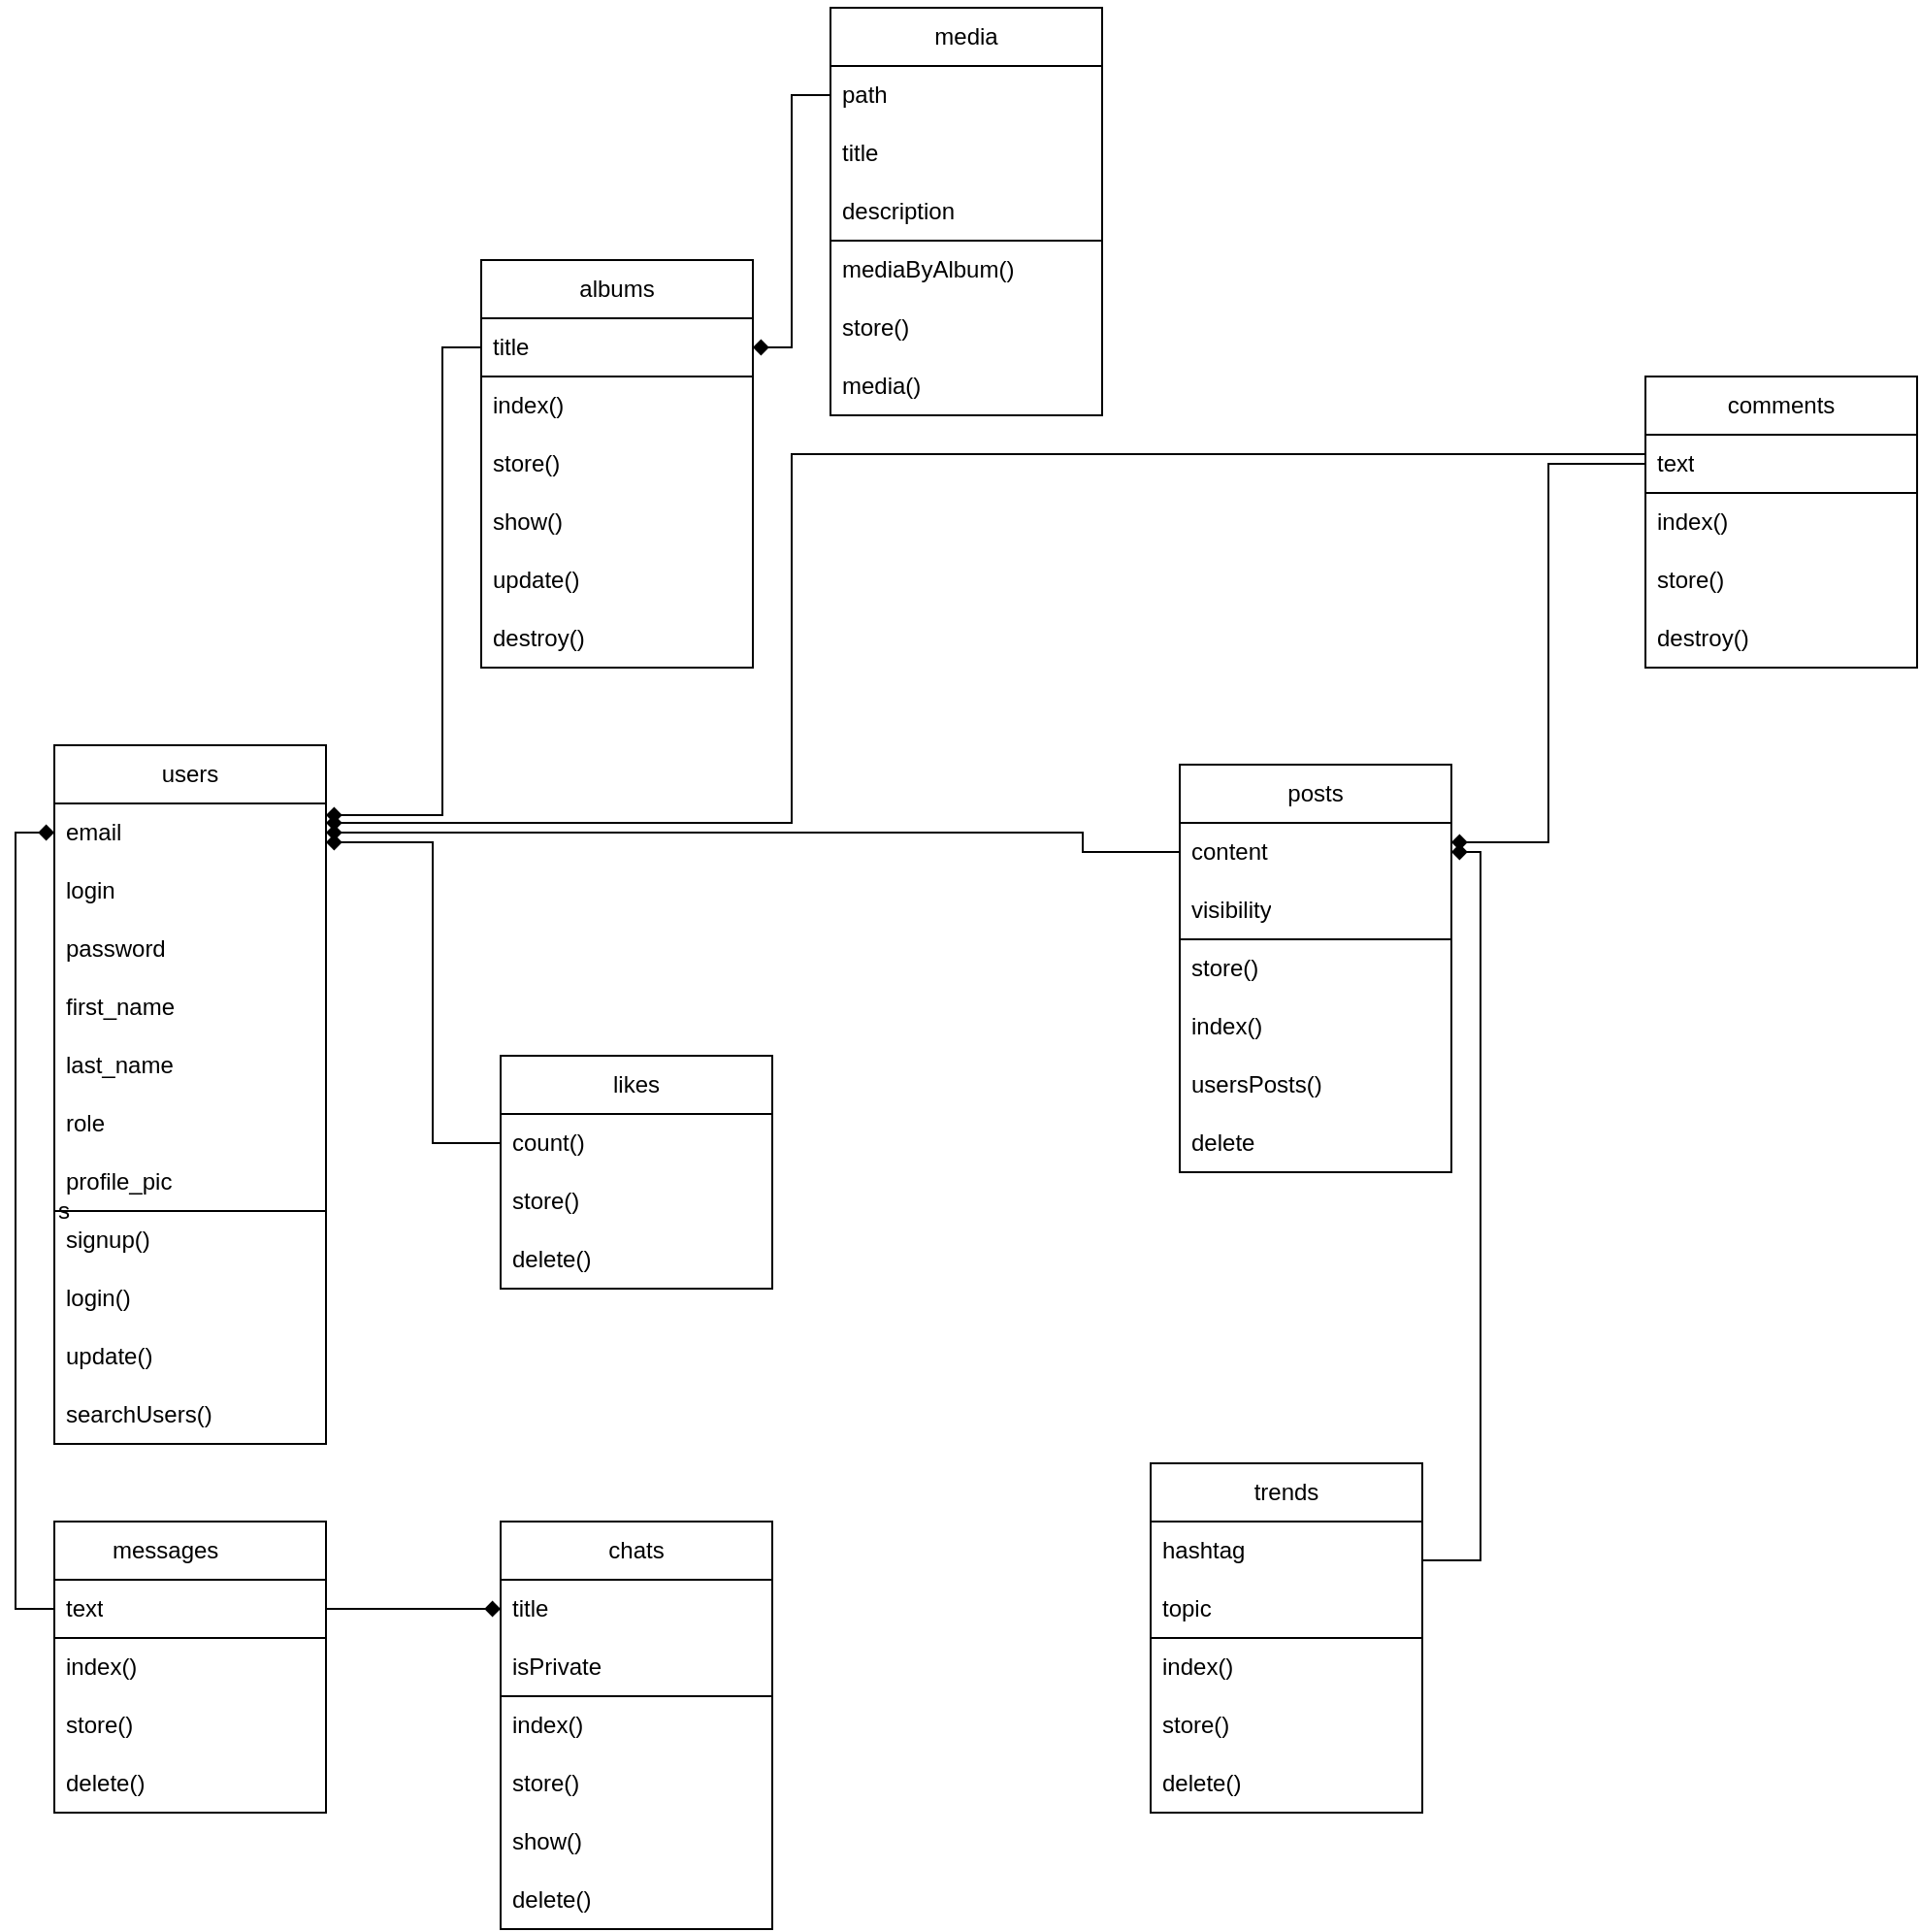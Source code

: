 <mxfile version="21.5.2" type="github">
  <diagram name="Страница 1" id="euu9qZain_rxDdFMZF5m">
    <mxGraphModel dx="2508" dy="840" grid="1" gridSize="10" guides="1" tooltips="1" connect="1" arrows="1" fold="1" page="1" pageScale="1" pageWidth="850" pageHeight="1100" math="0" shadow="0">
      <root>
        <mxCell id="0" />
        <mxCell id="1" parent="0" />
        <mxCell id="dlXLkJdsyIAB5TMxEoQj-55" value="users" style="swimlane;fontStyle=0;childLayout=stackLayout;horizontal=1;startSize=30;horizontalStack=0;resizeParent=1;resizeParentMax=0;resizeLast=0;collapsible=1;marginBottom=0;whiteSpace=wrap;html=1;" vertex="1" parent="1">
          <mxGeometry x="-210" y="520" width="140" height="360" as="geometry" />
        </mxCell>
        <mxCell id="dlXLkJdsyIAB5TMxEoQj-56" value="email" style="text;strokeColor=none;fillColor=none;align=left;verticalAlign=middle;spacingLeft=4;spacingRight=4;overflow=hidden;points=[[0,0.5],[1,0.5]];portConstraint=eastwest;rotatable=0;whiteSpace=wrap;html=1;" vertex="1" parent="dlXLkJdsyIAB5TMxEoQj-55">
          <mxGeometry y="30" width="140" height="30" as="geometry" />
        </mxCell>
        <mxCell id="dlXLkJdsyIAB5TMxEoQj-57" value="login" style="text;strokeColor=none;fillColor=none;align=left;verticalAlign=middle;spacingLeft=4;spacingRight=4;overflow=hidden;points=[[0,0.5],[1,0.5]];portConstraint=eastwest;rotatable=0;whiteSpace=wrap;html=1;" vertex="1" parent="dlXLkJdsyIAB5TMxEoQj-55">
          <mxGeometry y="60" width="140" height="30" as="geometry" />
        </mxCell>
        <mxCell id="dlXLkJdsyIAB5TMxEoQj-58" value="password" style="text;strokeColor=none;fillColor=none;align=left;verticalAlign=middle;spacingLeft=4;spacingRight=4;overflow=hidden;points=[[0,0.5],[1,0.5]];portConstraint=eastwest;rotatable=0;whiteSpace=wrap;html=1;" vertex="1" parent="dlXLkJdsyIAB5TMxEoQj-55">
          <mxGeometry y="90" width="140" height="30" as="geometry" />
        </mxCell>
        <mxCell id="dlXLkJdsyIAB5TMxEoQj-80" value="first_name" style="text;strokeColor=none;fillColor=none;align=left;verticalAlign=middle;spacingLeft=4;spacingRight=4;overflow=hidden;points=[[0,0.5],[1,0.5]];portConstraint=eastwest;rotatable=0;whiteSpace=wrap;html=1;" vertex="1" parent="dlXLkJdsyIAB5TMxEoQj-55">
          <mxGeometry y="120" width="140" height="30" as="geometry" />
        </mxCell>
        <mxCell id="dlXLkJdsyIAB5TMxEoQj-81" value="last_name" style="text;strokeColor=none;fillColor=none;align=left;verticalAlign=middle;spacingLeft=4;spacingRight=4;overflow=hidden;points=[[0,0.5],[1,0.5]];portConstraint=eastwest;rotatable=0;whiteSpace=wrap;html=1;" vertex="1" parent="dlXLkJdsyIAB5TMxEoQj-55">
          <mxGeometry y="150" width="140" height="30" as="geometry" />
        </mxCell>
        <mxCell id="dlXLkJdsyIAB5TMxEoQj-82" value="role" style="text;strokeColor=none;fillColor=none;align=left;verticalAlign=middle;spacingLeft=4;spacingRight=4;overflow=hidden;points=[[0,0.5],[1,0.5]];portConstraint=eastwest;rotatable=0;whiteSpace=wrap;html=1;" vertex="1" parent="dlXLkJdsyIAB5TMxEoQj-55">
          <mxGeometry y="180" width="140" height="30" as="geometry" />
        </mxCell>
        <mxCell id="dlXLkJdsyIAB5TMxEoQj-83" value="profile_pic" style="text;strokeColor=none;fillColor=none;align=left;verticalAlign=middle;spacingLeft=4;spacingRight=4;overflow=hidden;points=[[0,0.5],[1,0.5]];portConstraint=eastwest;rotatable=0;whiteSpace=wrap;html=1;" vertex="1" parent="dlXLkJdsyIAB5TMxEoQj-55">
          <mxGeometry y="210" width="140" height="30" as="geometry" />
        </mxCell>
        <mxCell id="dlXLkJdsyIAB5TMxEoQj-91" value="&lt;div align=&quot;left&quot;&gt;s&lt;/div&gt;" style="swimlane;fontStyle=0;childLayout=stackLayout;horizontal=1;startSize=0;horizontalStack=0;resizeParent=1;resizeParentMax=0;resizeLast=0;collapsible=1;marginBottom=0;whiteSpace=wrap;html=1;strokeColor=default;align=left;" vertex="1" parent="dlXLkJdsyIAB5TMxEoQj-55">
          <mxGeometry y="240" width="140" height="120" as="geometry">
            <mxRectangle y="240" width="140" height="30" as="alternateBounds" />
          </mxGeometry>
        </mxCell>
        <mxCell id="dlXLkJdsyIAB5TMxEoQj-92" value="signup()" style="text;strokeColor=none;fillColor=none;align=left;verticalAlign=middle;spacingLeft=4;spacingRight=4;overflow=hidden;points=[[0,0.5],[1,0.5]];portConstraint=eastwest;rotatable=0;whiteSpace=wrap;html=1;" vertex="1" parent="dlXLkJdsyIAB5TMxEoQj-91">
          <mxGeometry width="140" height="30" as="geometry" />
        </mxCell>
        <mxCell id="dlXLkJdsyIAB5TMxEoQj-93" value="login()" style="text;strokeColor=none;fillColor=none;align=left;verticalAlign=middle;spacingLeft=4;spacingRight=4;overflow=hidden;points=[[0,0.5],[1,0.5]];portConstraint=eastwest;rotatable=0;whiteSpace=wrap;html=1;" vertex="1" parent="dlXLkJdsyIAB5TMxEoQj-91">
          <mxGeometry y="30" width="140" height="30" as="geometry" />
        </mxCell>
        <mxCell id="dlXLkJdsyIAB5TMxEoQj-94" value="update()" style="text;strokeColor=none;fillColor=none;align=left;verticalAlign=middle;spacingLeft=4;spacingRight=4;overflow=hidden;points=[[0,0.5],[1,0.5]];portConstraint=eastwest;rotatable=0;whiteSpace=wrap;html=1;" vertex="1" parent="dlXLkJdsyIAB5TMxEoQj-91">
          <mxGeometry y="60" width="140" height="30" as="geometry" />
        </mxCell>
        <mxCell id="dlXLkJdsyIAB5TMxEoQj-95" value="searchUsers()" style="text;strokeColor=none;fillColor=none;align=left;verticalAlign=middle;spacingLeft=4;spacingRight=4;overflow=hidden;points=[[0,0.5],[1,0.5]];portConstraint=eastwest;rotatable=0;whiteSpace=wrap;html=1;" vertex="1" parent="dlXLkJdsyIAB5TMxEoQj-91">
          <mxGeometry y="90" width="140" height="30" as="geometry" />
        </mxCell>
        <mxCell id="dlXLkJdsyIAB5TMxEoQj-59" value="posts" style="swimlane;fontStyle=0;childLayout=stackLayout;horizontal=1;startSize=30;horizontalStack=0;resizeParent=1;resizeParentMax=0;resizeLast=0;collapsible=1;marginBottom=0;whiteSpace=wrap;html=1;" vertex="1" parent="1">
          <mxGeometry x="370" y="530" width="140" height="210" as="geometry" />
        </mxCell>
        <mxCell id="dlXLkJdsyIAB5TMxEoQj-60" value="content&lt;span style=&quot;white-space: pre;&quot;&gt;&#x9;&lt;/span&gt;" style="text;strokeColor=none;fillColor=none;align=left;verticalAlign=middle;spacingLeft=4;spacingRight=4;overflow=hidden;points=[[0,0.5],[1,0.5]];portConstraint=eastwest;rotatable=0;whiteSpace=wrap;html=1;" vertex="1" parent="dlXLkJdsyIAB5TMxEoQj-59">
          <mxGeometry y="30" width="140" height="30" as="geometry" />
        </mxCell>
        <mxCell id="dlXLkJdsyIAB5TMxEoQj-96" value="visibility" style="text;strokeColor=none;fillColor=none;align=left;verticalAlign=middle;spacingLeft=4;spacingRight=4;overflow=hidden;points=[[0,0.5],[1,0.5]];portConstraint=eastwest;rotatable=0;whiteSpace=wrap;html=1;" vertex="1" parent="dlXLkJdsyIAB5TMxEoQj-59">
          <mxGeometry y="60" width="140" height="30" as="geometry" />
        </mxCell>
        <mxCell id="dlXLkJdsyIAB5TMxEoQj-97" value="" style="swimlane;fontStyle=0;childLayout=stackLayout;horizontal=1;startSize=0;horizontalStack=0;resizeParent=1;resizeParentMax=0;resizeLast=0;collapsible=1;marginBottom=0;whiteSpace=wrap;html=1;" vertex="1" parent="dlXLkJdsyIAB5TMxEoQj-59">
          <mxGeometry y="90" width="140" height="120" as="geometry" />
        </mxCell>
        <mxCell id="dlXLkJdsyIAB5TMxEoQj-98" value="store()&lt;span style=&quot;white-space: pre;&quot;&gt;&#x9;&lt;/span&gt;" style="text;strokeColor=none;fillColor=none;align=left;verticalAlign=middle;spacingLeft=4;spacingRight=4;overflow=hidden;points=[[0,0.5],[1,0.5]];portConstraint=eastwest;rotatable=0;whiteSpace=wrap;html=1;" vertex="1" parent="dlXLkJdsyIAB5TMxEoQj-97">
          <mxGeometry width="140" height="30" as="geometry" />
        </mxCell>
        <mxCell id="dlXLkJdsyIAB5TMxEoQj-99" value="index()" style="text;strokeColor=none;fillColor=none;align=left;verticalAlign=middle;spacingLeft=4;spacingRight=4;overflow=hidden;points=[[0,0.5],[1,0.5]];portConstraint=eastwest;rotatable=0;whiteSpace=wrap;html=1;" vertex="1" parent="dlXLkJdsyIAB5TMxEoQj-97">
          <mxGeometry y="30" width="140" height="30" as="geometry" />
        </mxCell>
        <mxCell id="dlXLkJdsyIAB5TMxEoQj-100" value="usersPosts()" style="text;strokeColor=none;fillColor=none;align=left;verticalAlign=middle;spacingLeft=4;spacingRight=4;overflow=hidden;points=[[0,0.5],[1,0.5]];portConstraint=eastwest;rotatable=0;whiteSpace=wrap;html=1;" vertex="1" parent="dlXLkJdsyIAB5TMxEoQj-97">
          <mxGeometry y="60" width="140" height="30" as="geometry" />
        </mxCell>
        <mxCell id="dlXLkJdsyIAB5TMxEoQj-101" value="delete" style="text;strokeColor=none;fillColor=none;align=left;verticalAlign=middle;spacingLeft=4;spacingRight=4;overflow=hidden;points=[[0,0.5],[1,0.5]];portConstraint=eastwest;rotatable=0;whiteSpace=wrap;html=1;" vertex="1" parent="dlXLkJdsyIAB5TMxEoQj-97">
          <mxGeometry y="90" width="140" height="30" as="geometry" />
        </mxCell>
        <mxCell id="dlXLkJdsyIAB5TMxEoQj-63" value="albums" style="swimlane;fontStyle=0;childLayout=stackLayout;horizontal=1;startSize=30;horizontalStack=0;resizeParent=1;resizeParentMax=0;resizeLast=0;collapsible=1;marginBottom=0;whiteSpace=wrap;html=1;" vertex="1" parent="1">
          <mxGeometry x="10" y="270" width="140" height="210" as="geometry" />
        </mxCell>
        <mxCell id="dlXLkJdsyIAB5TMxEoQj-64" value="title" style="text;strokeColor=none;fillColor=none;align=left;verticalAlign=middle;spacingLeft=4;spacingRight=4;overflow=hidden;points=[[0,0.5],[1,0.5]];portConstraint=eastwest;rotatable=0;whiteSpace=wrap;html=1;" vertex="1" parent="dlXLkJdsyIAB5TMxEoQj-63">
          <mxGeometry y="30" width="140" height="30" as="geometry" />
        </mxCell>
        <mxCell id="dlXLkJdsyIAB5TMxEoQj-135" value="" style="swimlane;fontStyle=0;childLayout=stackLayout;horizontal=1;startSize=0;horizontalStack=0;resizeParent=1;resizeParentMax=0;resizeLast=0;collapsible=1;marginBottom=0;whiteSpace=wrap;html=1;" vertex="1" parent="dlXLkJdsyIAB5TMxEoQj-63">
          <mxGeometry y="60" width="140" height="150" as="geometry" />
        </mxCell>
        <mxCell id="dlXLkJdsyIAB5TMxEoQj-136" value="index()" style="text;strokeColor=none;fillColor=none;align=left;verticalAlign=middle;spacingLeft=4;spacingRight=4;overflow=hidden;points=[[0,0.5],[1,0.5]];portConstraint=eastwest;rotatable=0;whiteSpace=wrap;html=1;" vertex="1" parent="dlXLkJdsyIAB5TMxEoQj-135">
          <mxGeometry width="140" height="30" as="geometry" />
        </mxCell>
        <mxCell id="dlXLkJdsyIAB5TMxEoQj-137" value="store()" style="text;strokeColor=none;fillColor=none;align=left;verticalAlign=middle;spacingLeft=4;spacingRight=4;overflow=hidden;points=[[0,0.5],[1,0.5]];portConstraint=eastwest;rotatable=0;whiteSpace=wrap;html=1;" vertex="1" parent="dlXLkJdsyIAB5TMxEoQj-135">
          <mxGeometry y="30" width="140" height="30" as="geometry" />
        </mxCell>
        <mxCell id="dlXLkJdsyIAB5TMxEoQj-138" value="show()" style="text;strokeColor=none;fillColor=none;align=left;verticalAlign=middle;spacingLeft=4;spacingRight=4;overflow=hidden;points=[[0,0.5],[1,0.5]];portConstraint=eastwest;rotatable=0;whiteSpace=wrap;html=1;" vertex="1" parent="dlXLkJdsyIAB5TMxEoQj-135">
          <mxGeometry y="60" width="140" height="30" as="geometry" />
        </mxCell>
        <mxCell id="dlXLkJdsyIAB5TMxEoQj-139" value="update()" style="text;strokeColor=none;fillColor=none;align=left;verticalAlign=middle;spacingLeft=4;spacingRight=4;overflow=hidden;points=[[0,0.5],[1,0.5]];portConstraint=eastwest;rotatable=0;whiteSpace=wrap;html=1;" vertex="1" parent="dlXLkJdsyIAB5TMxEoQj-135">
          <mxGeometry y="90" width="140" height="30" as="geometry" />
        </mxCell>
        <mxCell id="dlXLkJdsyIAB5TMxEoQj-140" value="destroy()" style="text;strokeColor=none;fillColor=none;align=left;verticalAlign=middle;spacingLeft=4;spacingRight=4;overflow=hidden;points=[[0,0.5],[1,0.5]];portConstraint=eastwest;rotatable=0;whiteSpace=wrap;html=1;" vertex="1" parent="dlXLkJdsyIAB5TMxEoQj-135">
          <mxGeometry y="120" width="140" height="30" as="geometry" />
        </mxCell>
        <mxCell id="dlXLkJdsyIAB5TMxEoQj-67" value="comments" style="swimlane;fontStyle=0;childLayout=stackLayout;horizontal=1;startSize=30;horizontalStack=0;resizeParent=1;resizeParentMax=0;resizeLast=0;collapsible=1;marginBottom=0;whiteSpace=wrap;html=1;" vertex="1" parent="1">
          <mxGeometry x="610" y="330" width="140" height="150" as="geometry" />
        </mxCell>
        <mxCell id="dlXLkJdsyIAB5TMxEoQj-70" value="text" style="text;strokeColor=none;fillColor=none;align=left;verticalAlign=middle;spacingLeft=4;spacingRight=4;overflow=hidden;points=[[0,0.5],[1,0.5]];portConstraint=eastwest;rotatable=0;whiteSpace=wrap;html=1;" vertex="1" parent="dlXLkJdsyIAB5TMxEoQj-67">
          <mxGeometry y="30" width="140" height="30" as="geometry" />
        </mxCell>
        <mxCell id="dlXLkJdsyIAB5TMxEoQj-131" value="" style="swimlane;fontStyle=0;childLayout=stackLayout;horizontal=1;startSize=0;horizontalStack=0;resizeParent=1;resizeParentMax=0;resizeLast=0;collapsible=1;marginBottom=0;whiteSpace=wrap;html=1;" vertex="1" parent="dlXLkJdsyIAB5TMxEoQj-67">
          <mxGeometry y="60" width="140" height="90" as="geometry" />
        </mxCell>
        <mxCell id="dlXLkJdsyIAB5TMxEoQj-132" value="index()" style="text;strokeColor=none;fillColor=none;align=left;verticalAlign=middle;spacingLeft=4;spacingRight=4;overflow=hidden;points=[[0,0.5],[1,0.5]];portConstraint=eastwest;rotatable=0;whiteSpace=wrap;html=1;" vertex="1" parent="dlXLkJdsyIAB5TMxEoQj-131">
          <mxGeometry width="140" height="30" as="geometry" />
        </mxCell>
        <mxCell id="dlXLkJdsyIAB5TMxEoQj-133" value="store()" style="text;strokeColor=none;fillColor=none;align=left;verticalAlign=middle;spacingLeft=4;spacingRight=4;overflow=hidden;points=[[0,0.5],[1,0.5]];portConstraint=eastwest;rotatable=0;whiteSpace=wrap;html=1;" vertex="1" parent="dlXLkJdsyIAB5TMxEoQj-131">
          <mxGeometry y="30" width="140" height="30" as="geometry" />
        </mxCell>
        <mxCell id="dlXLkJdsyIAB5TMxEoQj-134" value="destroy()" style="text;strokeColor=none;fillColor=none;align=left;verticalAlign=middle;spacingLeft=4;spacingRight=4;overflow=hidden;points=[[0,0.5],[1,0.5]];portConstraint=eastwest;rotatable=0;whiteSpace=wrap;html=1;" vertex="1" parent="dlXLkJdsyIAB5TMxEoQj-131">
          <mxGeometry y="60" width="140" height="30" as="geometry" />
        </mxCell>
        <mxCell id="dlXLkJdsyIAB5TMxEoQj-71" value="trends" style="swimlane;fontStyle=0;childLayout=stackLayout;horizontal=1;startSize=30;horizontalStack=0;resizeParent=1;resizeParentMax=0;resizeLast=0;collapsible=1;marginBottom=0;whiteSpace=wrap;html=1;" vertex="1" parent="1">
          <mxGeometry x="355" y="890" width="140" height="180" as="geometry" />
        </mxCell>
        <mxCell id="dlXLkJdsyIAB5TMxEoQj-72" value="hashtag" style="text;strokeColor=none;fillColor=none;align=left;verticalAlign=middle;spacingLeft=4;spacingRight=4;overflow=hidden;points=[[0,0.5],[1,0.5]];portConstraint=eastwest;rotatable=0;whiteSpace=wrap;html=1;" vertex="1" parent="dlXLkJdsyIAB5TMxEoQj-71">
          <mxGeometry y="30" width="140" height="30" as="geometry" />
        </mxCell>
        <mxCell id="dlXLkJdsyIAB5TMxEoQj-73" value="topic" style="text;strokeColor=none;fillColor=none;align=left;verticalAlign=middle;spacingLeft=4;spacingRight=4;overflow=hidden;points=[[0,0.5],[1,0.5]];portConstraint=eastwest;rotatable=0;whiteSpace=wrap;html=1;" vertex="1" parent="dlXLkJdsyIAB5TMxEoQj-71">
          <mxGeometry y="60" width="140" height="30" as="geometry" />
        </mxCell>
        <mxCell id="dlXLkJdsyIAB5TMxEoQj-145" value="" style="swimlane;fontStyle=0;childLayout=stackLayout;horizontal=1;startSize=0;horizontalStack=0;resizeParent=1;resizeParentMax=0;resizeLast=0;collapsible=1;marginBottom=0;whiteSpace=wrap;html=1;" vertex="1" parent="dlXLkJdsyIAB5TMxEoQj-71">
          <mxGeometry y="90" width="140" height="90" as="geometry" />
        </mxCell>
        <mxCell id="dlXLkJdsyIAB5TMxEoQj-146" value="index()" style="text;strokeColor=none;fillColor=none;align=left;verticalAlign=middle;spacingLeft=4;spacingRight=4;overflow=hidden;points=[[0,0.5],[1,0.5]];portConstraint=eastwest;rotatable=0;whiteSpace=wrap;html=1;" vertex="1" parent="dlXLkJdsyIAB5TMxEoQj-145">
          <mxGeometry width="140" height="30" as="geometry" />
        </mxCell>
        <mxCell id="dlXLkJdsyIAB5TMxEoQj-147" value="store()" style="text;strokeColor=none;fillColor=none;align=left;verticalAlign=middle;spacingLeft=4;spacingRight=4;overflow=hidden;points=[[0,0.5],[1,0.5]];portConstraint=eastwest;rotatable=0;whiteSpace=wrap;html=1;" vertex="1" parent="dlXLkJdsyIAB5TMxEoQj-145">
          <mxGeometry y="30" width="140" height="30" as="geometry" />
        </mxCell>
        <mxCell id="dlXLkJdsyIAB5TMxEoQj-148" value="delete()" style="text;strokeColor=none;fillColor=none;align=left;verticalAlign=middle;spacingLeft=4;spacingRight=4;overflow=hidden;points=[[0,0.5],[1,0.5]];portConstraint=eastwest;rotatable=0;whiteSpace=wrap;html=1;" vertex="1" parent="dlXLkJdsyIAB5TMxEoQj-145">
          <mxGeometry y="60" width="140" height="30" as="geometry" />
        </mxCell>
        <mxCell id="dlXLkJdsyIAB5TMxEoQj-75" value="&lt;blockquote&gt;&lt;blockquote&gt;media&lt;/blockquote&gt;&lt;/blockquote&gt;" style="swimlane;fontStyle=0;childLayout=stackLayout;horizontal=1;startSize=30;horizontalStack=0;resizeParent=1;resizeParentMax=0;resizeLast=0;collapsible=1;marginBottom=0;whiteSpace=wrap;html=1;" vertex="1" parent="1">
          <mxGeometry x="190" y="140" width="140" height="210" as="geometry" />
        </mxCell>
        <mxCell id="dlXLkJdsyIAB5TMxEoQj-76" value="path" style="text;strokeColor=none;fillColor=none;align=left;verticalAlign=middle;spacingLeft=4;spacingRight=4;overflow=hidden;points=[[0,0.5],[1,0.5]];portConstraint=eastwest;rotatable=0;whiteSpace=wrap;html=1;" vertex="1" parent="dlXLkJdsyIAB5TMxEoQj-75">
          <mxGeometry y="30" width="140" height="30" as="geometry" />
        </mxCell>
        <mxCell id="dlXLkJdsyIAB5TMxEoQj-77" value="title" style="text;strokeColor=none;fillColor=none;align=left;verticalAlign=middle;spacingLeft=4;spacingRight=4;overflow=hidden;points=[[0,0.5],[1,0.5]];portConstraint=eastwest;rotatable=0;whiteSpace=wrap;html=1;" vertex="1" parent="dlXLkJdsyIAB5TMxEoQj-75">
          <mxGeometry y="60" width="140" height="30" as="geometry" />
        </mxCell>
        <mxCell id="dlXLkJdsyIAB5TMxEoQj-78" value="description" style="text;strokeColor=none;fillColor=none;align=left;verticalAlign=middle;spacingLeft=4;spacingRight=4;overflow=hidden;points=[[0,0.5],[1,0.5]];portConstraint=eastwest;rotatable=0;whiteSpace=wrap;html=1;" vertex="1" parent="dlXLkJdsyIAB5TMxEoQj-75">
          <mxGeometry y="90" width="140" height="30" as="geometry" />
        </mxCell>
        <mxCell id="dlXLkJdsyIAB5TMxEoQj-149" value="" style="swimlane;fontStyle=0;childLayout=stackLayout;horizontal=1;startSize=0;horizontalStack=0;resizeParent=1;resizeParentMax=0;resizeLast=0;collapsible=1;marginBottom=0;whiteSpace=wrap;html=1;" vertex="1" parent="dlXLkJdsyIAB5TMxEoQj-75">
          <mxGeometry y="120" width="140" height="90" as="geometry" />
        </mxCell>
        <mxCell id="dlXLkJdsyIAB5TMxEoQj-150" value="mediaByAlbum()" style="text;strokeColor=none;fillColor=none;align=left;verticalAlign=middle;spacingLeft=4;spacingRight=4;overflow=hidden;points=[[0,0.5],[1,0.5]];portConstraint=eastwest;rotatable=0;whiteSpace=wrap;html=1;" vertex="1" parent="dlXLkJdsyIAB5TMxEoQj-149">
          <mxGeometry width="140" height="30" as="geometry" />
        </mxCell>
        <mxCell id="dlXLkJdsyIAB5TMxEoQj-151" value="store()" style="text;strokeColor=none;fillColor=none;align=left;verticalAlign=middle;spacingLeft=4;spacingRight=4;overflow=hidden;points=[[0,0.5],[1,0.5]];portConstraint=eastwest;rotatable=0;whiteSpace=wrap;html=1;" vertex="1" parent="dlXLkJdsyIAB5TMxEoQj-149">
          <mxGeometry y="30" width="140" height="30" as="geometry" />
        </mxCell>
        <mxCell id="dlXLkJdsyIAB5TMxEoQj-152" value="media()" style="text;strokeColor=none;fillColor=none;align=left;verticalAlign=middle;spacingLeft=4;spacingRight=4;overflow=hidden;points=[[0,0.5],[1,0.5]];portConstraint=eastwest;rotatable=0;whiteSpace=wrap;html=1;" vertex="1" parent="dlXLkJdsyIAB5TMxEoQj-149">
          <mxGeometry y="60" width="140" height="30" as="geometry" />
        </mxCell>
        <mxCell id="dlXLkJdsyIAB5TMxEoQj-114" value="likes" style="swimlane;fontStyle=0;childLayout=stackLayout;horizontal=1;startSize=30;horizontalStack=0;resizeParent=1;resizeParentMax=0;resizeLast=0;collapsible=1;marginBottom=0;whiteSpace=wrap;html=1;" vertex="1" parent="1">
          <mxGeometry x="20" y="680" width="140" height="120" as="geometry" />
        </mxCell>
        <mxCell id="dlXLkJdsyIAB5TMxEoQj-141" value="" style="swimlane;fontStyle=0;childLayout=stackLayout;horizontal=1;startSize=0;horizontalStack=0;resizeParent=1;resizeParentMax=0;resizeLast=0;collapsible=1;marginBottom=0;whiteSpace=wrap;html=1;" vertex="1" parent="dlXLkJdsyIAB5TMxEoQj-114">
          <mxGeometry y="30" width="140" height="90" as="geometry" />
        </mxCell>
        <mxCell id="dlXLkJdsyIAB5TMxEoQj-142" value="count()" style="text;strokeColor=none;fillColor=none;align=left;verticalAlign=middle;spacingLeft=4;spacingRight=4;overflow=hidden;points=[[0,0.5],[1,0.5]];portConstraint=eastwest;rotatable=0;whiteSpace=wrap;html=1;" vertex="1" parent="dlXLkJdsyIAB5TMxEoQj-141">
          <mxGeometry width="140" height="30" as="geometry" />
        </mxCell>
        <mxCell id="dlXLkJdsyIAB5TMxEoQj-143" value="store()" style="text;strokeColor=none;fillColor=none;align=left;verticalAlign=middle;spacingLeft=4;spacingRight=4;overflow=hidden;points=[[0,0.5],[1,0.5]];portConstraint=eastwest;rotatable=0;whiteSpace=wrap;html=1;" vertex="1" parent="dlXLkJdsyIAB5TMxEoQj-141">
          <mxGeometry y="30" width="140" height="30" as="geometry" />
        </mxCell>
        <mxCell id="dlXLkJdsyIAB5TMxEoQj-144" value="delete()" style="text;strokeColor=none;fillColor=none;align=left;verticalAlign=middle;spacingLeft=4;spacingRight=4;overflow=hidden;points=[[0,0.5],[1,0.5]];portConstraint=eastwest;rotatable=0;whiteSpace=wrap;html=1;" vertex="1" parent="dlXLkJdsyIAB5TMxEoQj-141">
          <mxGeometry y="60" width="140" height="30" as="geometry" />
        </mxCell>
        <mxCell id="dlXLkJdsyIAB5TMxEoQj-123" value="chats" style="swimlane;fontStyle=0;childLayout=stackLayout;horizontal=1;startSize=30;horizontalStack=0;resizeParent=1;resizeParentMax=0;resizeLast=0;collapsible=1;marginBottom=0;whiteSpace=wrap;html=1;" vertex="1" parent="1">
          <mxGeometry x="20" y="920" width="140" height="210" as="geometry" />
        </mxCell>
        <mxCell id="dlXLkJdsyIAB5TMxEoQj-124" value="title" style="text;strokeColor=none;fillColor=none;align=left;verticalAlign=middle;spacingLeft=4;spacingRight=4;overflow=hidden;points=[[0,0.5],[1,0.5]];portConstraint=eastwest;rotatable=0;whiteSpace=wrap;html=1;" vertex="1" parent="dlXLkJdsyIAB5TMxEoQj-123">
          <mxGeometry y="30" width="140" height="30" as="geometry" />
        </mxCell>
        <mxCell id="dlXLkJdsyIAB5TMxEoQj-125" value="isPrivate" style="text;strokeColor=none;fillColor=none;align=left;verticalAlign=middle;spacingLeft=4;spacingRight=4;overflow=hidden;points=[[0,0.5],[1,0.5]];portConstraint=eastwest;rotatable=0;whiteSpace=wrap;html=1;" vertex="1" parent="dlXLkJdsyIAB5TMxEoQj-123">
          <mxGeometry y="60" width="140" height="30" as="geometry" />
        </mxCell>
        <mxCell id="dlXLkJdsyIAB5TMxEoQj-160" value="" style="swimlane;fontStyle=0;childLayout=stackLayout;horizontal=1;startSize=0;horizontalStack=0;resizeParent=1;resizeParentMax=0;resizeLast=0;collapsible=1;marginBottom=0;whiteSpace=wrap;html=1;" vertex="1" parent="dlXLkJdsyIAB5TMxEoQj-123">
          <mxGeometry y="90" width="140" height="120" as="geometry" />
        </mxCell>
        <mxCell id="dlXLkJdsyIAB5TMxEoQj-161" value="index()" style="text;strokeColor=none;fillColor=none;align=left;verticalAlign=middle;spacingLeft=4;spacingRight=4;overflow=hidden;points=[[0,0.5],[1,0.5]];portConstraint=eastwest;rotatable=0;whiteSpace=wrap;html=1;" vertex="1" parent="dlXLkJdsyIAB5TMxEoQj-160">
          <mxGeometry width="140" height="30" as="geometry" />
        </mxCell>
        <mxCell id="dlXLkJdsyIAB5TMxEoQj-162" value="store()" style="text;strokeColor=none;fillColor=none;align=left;verticalAlign=middle;spacingLeft=4;spacingRight=4;overflow=hidden;points=[[0,0.5],[1,0.5]];portConstraint=eastwest;rotatable=0;whiteSpace=wrap;html=1;" vertex="1" parent="dlXLkJdsyIAB5TMxEoQj-160">
          <mxGeometry y="30" width="140" height="30" as="geometry" />
        </mxCell>
        <mxCell id="dlXLkJdsyIAB5TMxEoQj-163" value="show()" style="text;strokeColor=none;fillColor=none;align=left;verticalAlign=middle;spacingLeft=4;spacingRight=4;overflow=hidden;points=[[0,0.5],[1,0.5]];portConstraint=eastwest;rotatable=0;whiteSpace=wrap;html=1;" vertex="1" parent="dlXLkJdsyIAB5TMxEoQj-160">
          <mxGeometry y="60" width="140" height="30" as="geometry" />
        </mxCell>
        <mxCell id="dlXLkJdsyIAB5TMxEoQj-164" value="delete()" style="text;strokeColor=none;fillColor=none;align=left;verticalAlign=middle;spacingLeft=4;spacingRight=4;overflow=hidden;points=[[0,0.5],[1,0.5]];portConstraint=eastwest;rotatable=0;whiteSpace=wrap;html=1;" vertex="1" parent="dlXLkJdsyIAB5TMxEoQj-160">
          <mxGeometry y="90" width="140" height="30" as="geometry" />
        </mxCell>
        <mxCell id="dlXLkJdsyIAB5TMxEoQj-173" style="edgeStyle=orthogonalEdgeStyle;rounded=0;orthogonalLoop=1;jettySize=auto;html=1;startArrow=diamond;startFill=1;endArrow=none;endFill=0;" edge="1" parent="1" source="dlXLkJdsyIAB5TMxEoQj-124" target="dlXLkJdsyIAB5TMxEoQj-130">
          <mxGeometry relative="1" as="geometry">
            <mxPoint x="-80" y="1030" as="sourcePoint" />
          </mxGeometry>
        </mxCell>
        <mxCell id="dlXLkJdsyIAB5TMxEoQj-128" value="messages&lt;span style=&quot;white-space: pre;&quot;&gt;&#x9;&lt;/span&gt;" style="swimlane;fontStyle=0;childLayout=stackLayout;horizontal=1;startSize=30;horizontalStack=0;resizeParent=1;resizeParentMax=0;resizeLast=0;collapsible=1;marginBottom=0;whiteSpace=wrap;html=1;" vertex="1" parent="1">
          <mxGeometry x="-210" y="920" width="140" height="150" as="geometry" />
        </mxCell>
        <mxCell id="dlXLkJdsyIAB5TMxEoQj-130" value="text" style="text;strokeColor=none;fillColor=none;align=left;verticalAlign=middle;spacingLeft=4;spacingRight=4;overflow=hidden;points=[[0,0.5],[1,0.5]];portConstraint=eastwest;rotatable=0;whiteSpace=wrap;html=1;" vertex="1" parent="dlXLkJdsyIAB5TMxEoQj-128">
          <mxGeometry y="30" width="140" height="30" as="geometry" />
        </mxCell>
        <mxCell id="dlXLkJdsyIAB5TMxEoQj-156" value="" style="swimlane;fontStyle=0;childLayout=stackLayout;horizontal=1;startSize=0;horizontalStack=0;resizeParent=1;resizeParentMax=0;resizeLast=0;collapsible=1;marginBottom=0;whiteSpace=wrap;html=1;" vertex="1" parent="dlXLkJdsyIAB5TMxEoQj-128">
          <mxGeometry y="60" width="140" height="90" as="geometry" />
        </mxCell>
        <mxCell id="dlXLkJdsyIAB5TMxEoQj-157" value="index()" style="text;strokeColor=none;fillColor=none;align=left;verticalAlign=middle;spacingLeft=4;spacingRight=4;overflow=hidden;points=[[0,0.5],[1,0.5]];portConstraint=eastwest;rotatable=0;whiteSpace=wrap;html=1;" vertex="1" parent="dlXLkJdsyIAB5TMxEoQj-156">
          <mxGeometry width="140" height="30" as="geometry" />
        </mxCell>
        <mxCell id="dlXLkJdsyIAB5TMxEoQj-158" value="store()" style="text;strokeColor=none;fillColor=none;align=left;verticalAlign=middle;spacingLeft=4;spacingRight=4;overflow=hidden;points=[[0,0.5],[1,0.5]];portConstraint=eastwest;rotatable=0;whiteSpace=wrap;html=1;" vertex="1" parent="dlXLkJdsyIAB5TMxEoQj-156">
          <mxGeometry y="30" width="140" height="30" as="geometry" />
        </mxCell>
        <mxCell id="dlXLkJdsyIAB5TMxEoQj-159" value="delete()" style="text;strokeColor=none;fillColor=none;align=left;verticalAlign=middle;spacingLeft=4;spacingRight=4;overflow=hidden;points=[[0,0.5],[1,0.5]];portConstraint=eastwest;rotatable=0;whiteSpace=wrap;html=1;" vertex="1" parent="dlXLkJdsyIAB5TMxEoQj-156">
          <mxGeometry y="60" width="140" height="30" as="geometry" />
        </mxCell>
        <mxCell id="dlXLkJdsyIAB5TMxEoQj-175" style="edgeStyle=orthogonalEdgeStyle;rounded=0;orthogonalLoop=1;jettySize=auto;html=1;startArrow=diamond;startFill=1;endArrow=none;endFill=0;" edge="1" parent="1" source="dlXLkJdsyIAB5TMxEoQj-56" target="dlXLkJdsyIAB5TMxEoQj-64">
          <mxGeometry relative="1" as="geometry">
            <mxPoint x="-10" y="985" as="sourcePoint" />
            <mxPoint x="-130" y="985" as="targetPoint" />
            <Array as="points">
              <mxPoint x="-10" y="556" />
              <mxPoint x="-10" y="315" />
            </Array>
          </mxGeometry>
        </mxCell>
        <mxCell id="dlXLkJdsyIAB5TMxEoQj-176" style="edgeStyle=orthogonalEdgeStyle;rounded=0;orthogonalLoop=1;jettySize=auto;html=1;startArrow=diamond;startFill=1;endArrow=none;endFill=0;" edge="1" parent="1" source="dlXLkJdsyIAB5TMxEoQj-56" target="dlXLkJdsyIAB5TMxEoQj-60">
          <mxGeometry relative="1" as="geometry">
            <mxPoint x="-310" y="610" as="sourcePoint" />
            <mxPoint x="320" y="665.0" as="targetPoint" />
            <Array as="points">
              <mxPoint x="320" y="565" />
              <mxPoint x="320" y="575" />
            </Array>
          </mxGeometry>
        </mxCell>
        <mxCell id="dlXLkJdsyIAB5TMxEoQj-177" style="edgeStyle=orthogonalEdgeStyle;rounded=0;orthogonalLoop=1;jettySize=auto;html=1;startArrow=diamond;startFill=1;endArrow=none;endFill=0;" edge="1" parent="1" source="dlXLkJdsyIAB5TMxEoQj-56" target="dlXLkJdsyIAB5TMxEoQj-70">
          <mxGeometry relative="1" as="geometry">
            <mxPoint x="210" y="620" as="sourcePoint" />
            <mxPoint x="-110" y="1005" as="targetPoint" />
            <Array as="points">
              <mxPoint x="170" y="560" />
              <mxPoint x="170" y="370" />
            </Array>
          </mxGeometry>
        </mxCell>
        <mxCell id="dlXLkJdsyIAB5TMxEoQj-178" style="edgeStyle=orthogonalEdgeStyle;rounded=0;orthogonalLoop=1;jettySize=auto;html=1;startArrow=diamond;startFill=1;endArrow=none;endFill=0;" edge="1" parent="1" source="dlXLkJdsyIAB5TMxEoQj-56" target="dlXLkJdsyIAB5TMxEoQj-142">
          <mxGeometry relative="1" as="geometry">
            <mxPoint x="20" y="1015" as="sourcePoint" />
            <mxPoint x="-100" y="1015" as="targetPoint" />
            <Array as="points">
              <mxPoint x="-15" y="570" />
              <mxPoint x="-15" y="725" />
            </Array>
          </mxGeometry>
        </mxCell>
        <mxCell id="dlXLkJdsyIAB5TMxEoQj-179" style="edgeStyle=orthogonalEdgeStyle;rounded=0;orthogonalLoop=1;jettySize=auto;html=1;startArrow=diamond;startFill=1;endArrow=none;endFill=0;" edge="1" parent="1" source="dlXLkJdsyIAB5TMxEoQj-60" target="dlXLkJdsyIAB5TMxEoQj-70">
          <mxGeometry relative="1" as="geometry">
            <mxPoint x="30" y="1025" as="sourcePoint" />
            <mxPoint x="-90" y="1025" as="targetPoint" />
            <Array as="points">
              <mxPoint x="560" y="570" />
              <mxPoint x="560" y="375" />
            </Array>
          </mxGeometry>
        </mxCell>
        <mxCell id="dlXLkJdsyIAB5TMxEoQj-181" style="edgeStyle=orthogonalEdgeStyle;rounded=0;orthogonalLoop=1;jettySize=auto;html=1;startArrow=diamond;startFill=1;endArrow=none;endFill=0;" edge="1" parent="1" source="dlXLkJdsyIAB5TMxEoQj-60" target="dlXLkJdsyIAB5TMxEoQj-72">
          <mxGeometry relative="1" as="geometry">
            <mxPoint x="525" y="580" as="sourcePoint" />
            <mxPoint x="510" y="940" as="targetPoint" />
            <Array as="points">
              <mxPoint x="525" y="575" />
              <mxPoint x="525" y="940" />
            </Array>
          </mxGeometry>
        </mxCell>
        <mxCell id="dlXLkJdsyIAB5TMxEoQj-182" style="edgeStyle=orthogonalEdgeStyle;rounded=0;orthogonalLoop=1;jettySize=auto;html=1;startArrow=diamond;startFill=1;endArrow=none;endFill=0;" edge="1" parent="1" source="dlXLkJdsyIAB5TMxEoQj-64" target="dlXLkJdsyIAB5TMxEoQj-76">
          <mxGeometry relative="1" as="geometry">
            <mxPoint x="50" y="1045" as="sourcePoint" />
            <mxPoint x="-70" y="1045" as="targetPoint" />
          </mxGeometry>
        </mxCell>
        <mxCell id="dlXLkJdsyIAB5TMxEoQj-183" style="edgeStyle=orthogonalEdgeStyle;rounded=0;orthogonalLoop=1;jettySize=auto;html=1;startArrow=diamond;startFill=1;endArrow=none;endFill=0;entryX=0;entryY=0.5;entryDx=0;entryDy=0;" edge="1" parent="1" source="dlXLkJdsyIAB5TMxEoQj-56" target="dlXLkJdsyIAB5TMxEoQj-130">
          <mxGeometry relative="1" as="geometry">
            <mxPoint x="60" y="1055" as="sourcePoint" />
            <mxPoint x="-60" y="1055" as="targetPoint" />
          </mxGeometry>
        </mxCell>
      </root>
    </mxGraphModel>
  </diagram>
</mxfile>
